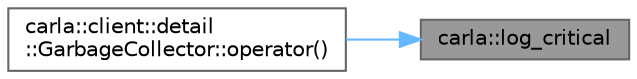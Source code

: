 digraph "carla::log_critical"
{
 // INTERACTIVE_SVG=YES
 // LATEX_PDF_SIZE
  bgcolor="transparent";
  edge [fontname=Helvetica,fontsize=10,labelfontname=Helvetica,labelfontsize=10];
  node [fontname=Helvetica,fontsize=10,shape=box,height=0.2,width=0.4];
  rankdir="RL";
  Node1 [id="Node000001",label="carla::log_critical",height=0.2,width=0.4,color="gray40", fillcolor="grey60", style="filled", fontcolor="black",tooltip=" "];
  Node1 -> Node2 [id="edge1_Node000001_Node000002",dir="back",color="steelblue1",style="solid",tooltip=" "];
  Node2 [id="Node000002",label="carla::client::detail\l::GarbageCollector::operator()",height=0.2,width=0.4,color="grey40", fillcolor="white", style="filled",URL="$d4/d2c/structcarla_1_1client_1_1detail_1_1GarbageCollector.html#a72753685c97576c1887bbcc68eda6aa3",tooltip=" "];
}
